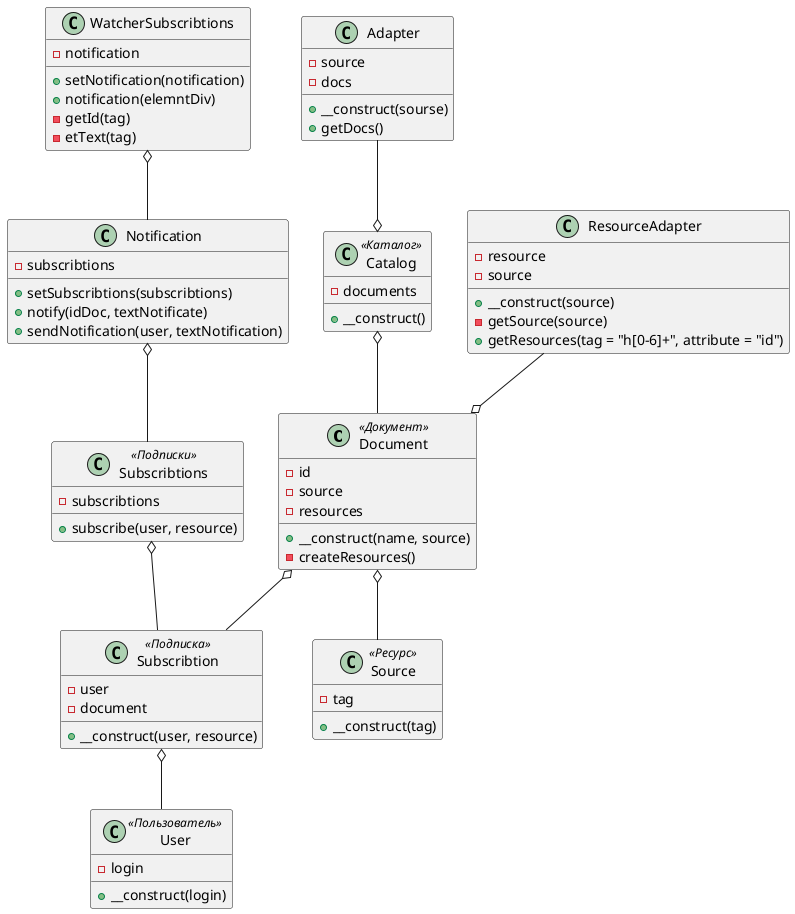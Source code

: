 @startuml


class Document <<Документ>> {
    - id
    - source
 - resources
 + __construct(name, source)
 - createResources()
}

class Source <<Ресурс>> {
    - tag
    + __construct(tag) 
}

class Subscribtion <<Подписка>> {
    - user
    - document
     + __construct(user, resource)
}
class Catalog <<Каталог>> {
    - documents
    + __construct()
}

class User <<Пользователь>> {
    - login
    + __construct(login)
}

class Adapter {
    - source
    - docs
    + __construct(sourse) 
    + getDocs()
}

class ResourceAdapter {
    - resource
    - source
    + __construct(source)
    - getSource(source)
    + getResources(tag = "h[0-6]+", attribute = "id")
}

class Subscribtions <<Подписки>>{
    - subscribtions
    + subscribe(user, resource)
}

class WatcherSubscribtions {
    - notification
    + setNotification(notification)
    + notification(elemntDiv)
    - getId(tag)
    - etText(tag)  
} 

class Notification {
    - subscribtions
    + setSubscribtions(subscribtions)
    + notify(idDoc, textNotificate)
    + sendNotification(user, textNotification)
}

Document o-- Source
Catalog o-- Document
Subscribtion o-- User
Adapter --o Catalog 
ResourceAdapter --o Document
Subscribtions o-- Subscribtion
Document o-- Subscribtion
WatcherSubscribtions o-- Notification
Notification o-- Subscribtions
@enduml
